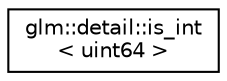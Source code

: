 digraph "Graphical Class Hierarchy"
{
 // LATEX_PDF_SIZE
  edge [fontname="Helvetica",fontsize="10",labelfontname="Helvetica",labelfontsize="10"];
  node [fontname="Helvetica",fontsize="10",shape=record];
  rankdir="LR";
  Node0 [label="glm::detail::is_int\l\< uint64 \>",height=0.2,width=0.4,color="black", fillcolor="white", style="filled",URL="$structglm_1_1detail_1_1is__int_3_01uint64_01_4.html",tooltip=" "];
}
